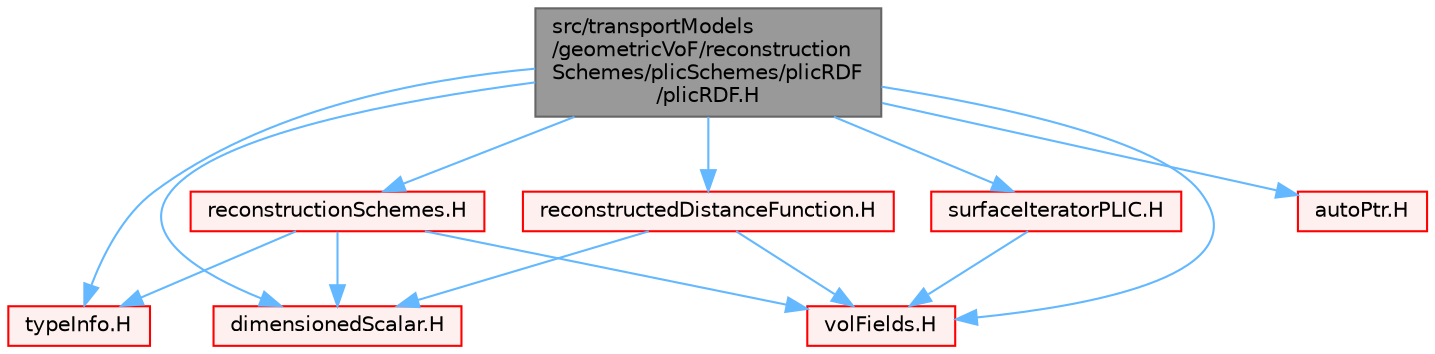 digraph "src/transportModels/geometricVoF/reconstructionSchemes/plicSchemes/plicRDF/plicRDF.H"
{
 // LATEX_PDF_SIZE
  bgcolor="transparent";
  edge [fontname=Helvetica,fontsize=10,labelfontname=Helvetica,labelfontsize=10];
  node [fontname=Helvetica,fontsize=10,shape=box,height=0.2,width=0.4];
  Node1 [id="Node000001",label="src/transportModels\l/geometricVoF/reconstruction\lSchemes/plicSchemes/plicRDF\l/plicRDF.H",height=0.2,width=0.4,color="gray40", fillcolor="grey60", style="filled", fontcolor="black",tooltip=" "];
  Node1 -> Node2 [id="edge1_Node000001_Node000002",color="steelblue1",style="solid",tooltip=" "];
  Node2 [id="Node000002",label="typeInfo.H",height=0.2,width=0.4,color="red", fillcolor="#FFF0F0", style="filled",URL="$typeInfo_8H.html",tooltip=" "];
  Node1 -> Node75 [id="edge2_Node000001_Node000075",color="steelblue1",style="solid",tooltip=" "];
  Node75 [id="Node000075",label="reconstructionSchemes.H",height=0.2,width=0.4,color="red", fillcolor="#FFF0F0", style="filled",URL="$reconstructionSchemes_8H.html",tooltip=" "];
  Node75 -> Node2 [id="edge3_Node000075_Node000002",color="steelblue1",style="solid",tooltip=" "];
  Node75 -> Node95 [id="edge4_Node000075_Node000095",color="steelblue1",style="solid",tooltip=" "];
  Node95 [id="Node000095",label="dimensionedScalar.H",height=0.2,width=0.4,color="red", fillcolor="#FFF0F0", style="filled",URL="$dimensionedScalar_8H.html",tooltip=" "];
  Node75 -> Node198 [id="edge5_Node000075_Node000198",color="steelblue1",style="solid",tooltip=" "];
  Node198 [id="Node000198",label="volFields.H",height=0.2,width=0.4,color="red", fillcolor="#FFF0F0", style="filled",URL="$volFields_8H.html",tooltip=" "];
  Node1 -> Node198 [id="edge6_Node000001_Node000198",color="steelblue1",style="solid",tooltip=" "];
  Node1 -> Node95 [id="edge7_Node000001_Node000095",color="steelblue1",style="solid",tooltip=" "];
  Node1 -> Node82 [id="edge8_Node000001_Node000082",color="steelblue1",style="solid",tooltip=" "];
  Node82 [id="Node000082",label="autoPtr.H",height=0.2,width=0.4,color="red", fillcolor="#FFF0F0", style="filled",URL="$autoPtr_8H.html",tooltip=" "];
  Node1 -> Node419 [id="edge9_Node000001_Node000419",color="steelblue1",style="solid",tooltip=" "];
  Node419 [id="Node000419",label="surfaceIteratorPLIC.H",height=0.2,width=0.4,color="red", fillcolor="#FFF0F0", style="filled",URL="$surfaceIteratorPLIC_8H.html",tooltip=" "];
  Node419 -> Node198 [id="edge10_Node000419_Node000198",color="steelblue1",style="solid",tooltip=" "];
  Node1 -> Node424 [id="edge11_Node000001_Node000424",color="steelblue1",style="solid",tooltip=" "];
  Node424 [id="Node000424",label="reconstructedDistanceFunction.H",height=0.2,width=0.4,color="red", fillcolor="#FFF0F0", style="filled",URL="$reconstructedDistanceFunction_8H.html",tooltip=" "];
  Node424 -> Node198 [id="edge12_Node000424_Node000198",color="steelblue1",style="solid",tooltip=" "];
  Node424 -> Node95 [id="edge13_Node000424_Node000095",color="steelblue1",style="solid",tooltip=" "];
}
